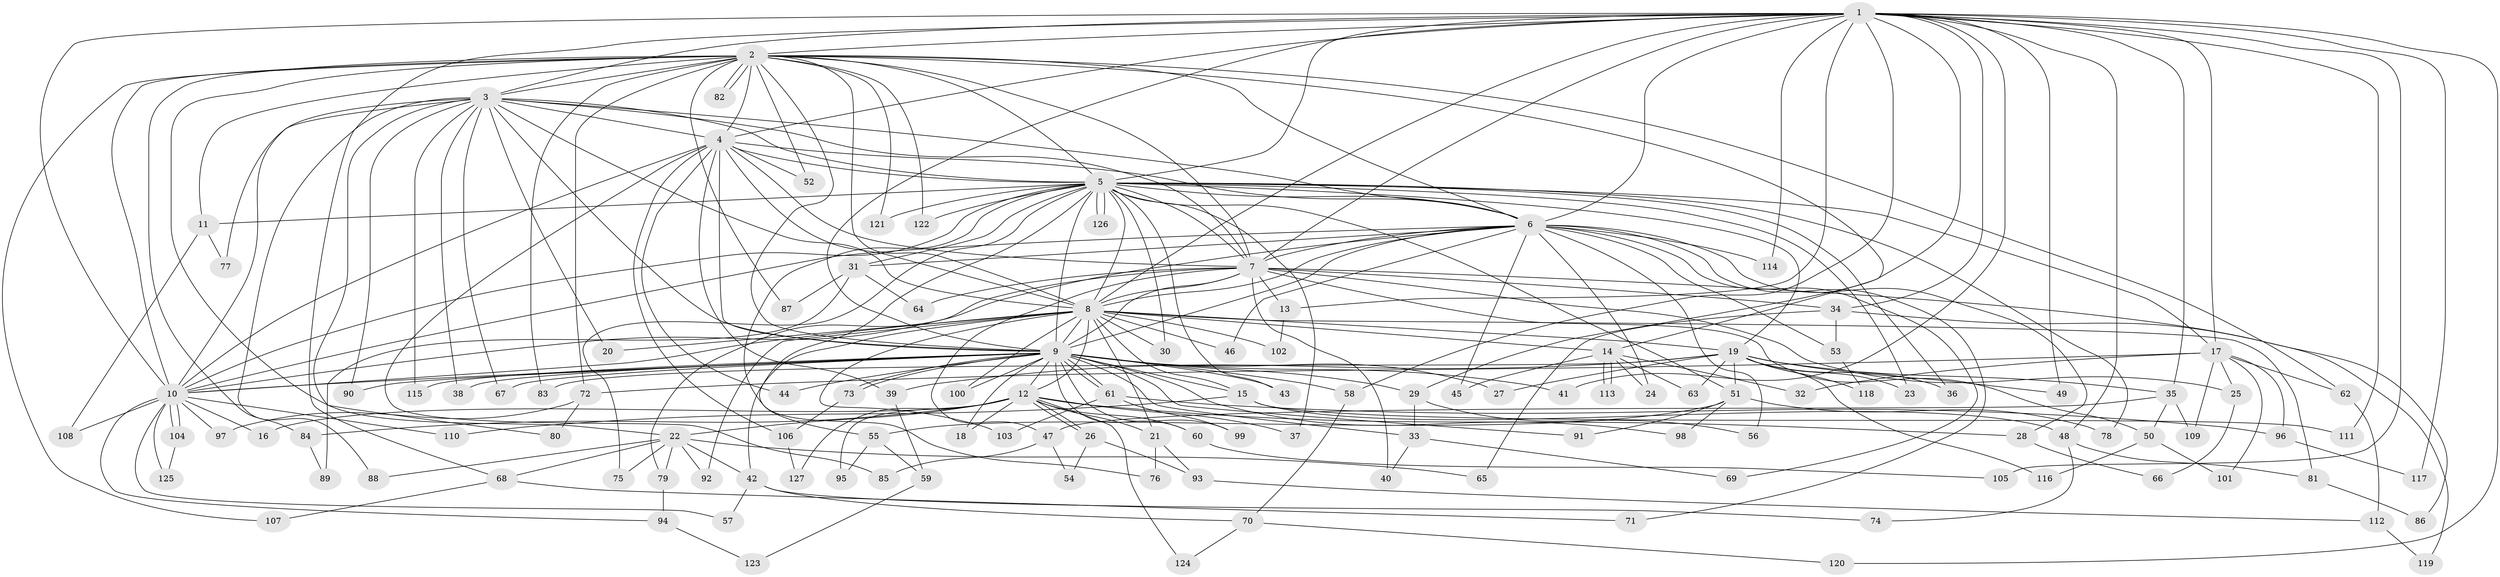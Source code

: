 // Generated by graph-tools (version 1.1) at 2025/25/03/09/25 03:25:53]
// undirected, 127 vertices, 279 edges
graph export_dot {
graph [start="1"]
  node [color=gray90,style=filled];
  1;
  2;
  3;
  4;
  5;
  6;
  7;
  8;
  9;
  10;
  11;
  12;
  13;
  14;
  15;
  16;
  17;
  18;
  19;
  20;
  21;
  22;
  23;
  24;
  25;
  26;
  27;
  28;
  29;
  30;
  31;
  32;
  33;
  34;
  35;
  36;
  37;
  38;
  39;
  40;
  41;
  42;
  43;
  44;
  45;
  46;
  47;
  48;
  49;
  50;
  51;
  52;
  53;
  54;
  55;
  56;
  57;
  58;
  59;
  60;
  61;
  62;
  63;
  64;
  65;
  66;
  67;
  68;
  69;
  70;
  71;
  72;
  73;
  74;
  75;
  76;
  77;
  78;
  79;
  80;
  81;
  82;
  83;
  84;
  85;
  86;
  87;
  88;
  89;
  90;
  91;
  92;
  93;
  94;
  95;
  96;
  97;
  98;
  99;
  100;
  101;
  102;
  103;
  104;
  105;
  106;
  107;
  108;
  109;
  110;
  111;
  112;
  113;
  114;
  115;
  116;
  117;
  118;
  119;
  120;
  121;
  122;
  123;
  124;
  125;
  126;
  127;
  1 -- 2;
  1 -- 3;
  1 -- 4;
  1 -- 5;
  1 -- 6;
  1 -- 7;
  1 -- 8;
  1 -- 9;
  1 -- 10;
  1 -- 13;
  1 -- 17;
  1 -- 29;
  1 -- 34;
  1 -- 35;
  1 -- 41;
  1 -- 48;
  1 -- 49;
  1 -- 58;
  1 -- 68;
  1 -- 105;
  1 -- 111;
  1 -- 114;
  1 -- 117;
  1 -- 120;
  2 -- 3;
  2 -- 4;
  2 -- 5;
  2 -- 6;
  2 -- 7;
  2 -- 8;
  2 -- 9;
  2 -- 10;
  2 -- 11;
  2 -- 14;
  2 -- 22;
  2 -- 52;
  2 -- 62;
  2 -- 72;
  2 -- 82;
  2 -- 82;
  2 -- 83;
  2 -- 84;
  2 -- 87;
  2 -- 107;
  2 -- 121;
  2 -- 122;
  3 -- 4;
  3 -- 5;
  3 -- 6;
  3 -- 7;
  3 -- 8;
  3 -- 9;
  3 -- 10;
  3 -- 20;
  3 -- 38;
  3 -- 67;
  3 -- 77;
  3 -- 80;
  3 -- 88;
  3 -- 90;
  3 -- 115;
  4 -- 5;
  4 -- 6;
  4 -- 7;
  4 -- 8;
  4 -- 9;
  4 -- 10;
  4 -- 39;
  4 -- 44;
  4 -- 52;
  4 -- 85;
  4 -- 106;
  5 -- 6;
  5 -- 7;
  5 -- 8;
  5 -- 9;
  5 -- 10;
  5 -- 11;
  5 -- 17;
  5 -- 19;
  5 -- 23;
  5 -- 30;
  5 -- 31;
  5 -- 36;
  5 -- 37;
  5 -- 43;
  5 -- 51;
  5 -- 55;
  5 -- 75;
  5 -- 76;
  5 -- 78;
  5 -- 121;
  5 -- 122;
  5 -- 126;
  5 -- 126;
  6 -- 7;
  6 -- 8;
  6 -- 9;
  6 -- 10;
  6 -- 24;
  6 -- 28;
  6 -- 31;
  6 -- 45;
  6 -- 46;
  6 -- 53;
  6 -- 56;
  6 -- 69;
  6 -- 71;
  6 -- 79;
  6 -- 114;
  7 -- 8;
  7 -- 9;
  7 -- 10;
  7 -- 13;
  7 -- 25;
  7 -- 34;
  7 -- 40;
  7 -- 47;
  7 -- 50;
  7 -- 64;
  7 -- 86;
  8 -- 9;
  8 -- 10;
  8 -- 12;
  8 -- 14;
  8 -- 15;
  8 -- 19;
  8 -- 20;
  8 -- 21;
  8 -- 30;
  8 -- 42;
  8 -- 46;
  8 -- 81;
  8 -- 92;
  8 -- 100;
  8 -- 102;
  8 -- 103;
  9 -- 10;
  9 -- 12;
  9 -- 15;
  9 -- 18;
  9 -- 27;
  9 -- 29;
  9 -- 33;
  9 -- 38;
  9 -- 41;
  9 -- 43;
  9 -- 44;
  9 -- 58;
  9 -- 60;
  9 -- 61;
  9 -- 61;
  9 -- 67;
  9 -- 73;
  9 -- 73;
  9 -- 90;
  9 -- 91;
  9 -- 98;
  9 -- 99;
  9 -- 100;
  9 -- 115;
  10 -- 16;
  10 -- 57;
  10 -- 94;
  10 -- 97;
  10 -- 104;
  10 -- 104;
  10 -- 108;
  10 -- 110;
  10 -- 125;
  11 -- 77;
  11 -- 108;
  12 -- 16;
  12 -- 18;
  12 -- 21;
  12 -- 22;
  12 -- 26;
  12 -- 26;
  12 -- 28;
  12 -- 37;
  12 -- 60;
  12 -- 84;
  12 -- 95;
  12 -- 124;
  12 -- 127;
  13 -- 102;
  14 -- 24;
  14 -- 32;
  14 -- 45;
  14 -- 63;
  14 -- 113;
  14 -- 113;
  15 -- 48;
  15 -- 110;
  15 -- 111;
  17 -- 25;
  17 -- 32;
  17 -- 62;
  17 -- 72;
  17 -- 96;
  17 -- 101;
  17 -- 109;
  19 -- 23;
  19 -- 27;
  19 -- 35;
  19 -- 36;
  19 -- 39;
  19 -- 49;
  19 -- 51;
  19 -- 63;
  19 -- 83;
  19 -- 116;
  19 -- 118;
  21 -- 76;
  21 -- 93;
  22 -- 42;
  22 -- 65;
  22 -- 68;
  22 -- 75;
  22 -- 79;
  22 -- 88;
  22 -- 92;
  25 -- 66;
  26 -- 54;
  26 -- 93;
  28 -- 66;
  29 -- 33;
  29 -- 56;
  31 -- 64;
  31 -- 87;
  31 -- 89;
  33 -- 40;
  33 -- 69;
  34 -- 53;
  34 -- 65;
  34 -- 119;
  35 -- 47;
  35 -- 50;
  35 -- 109;
  39 -- 59;
  42 -- 57;
  42 -- 70;
  42 -- 74;
  47 -- 54;
  47 -- 85;
  48 -- 74;
  48 -- 81;
  50 -- 101;
  50 -- 116;
  51 -- 55;
  51 -- 78;
  51 -- 91;
  51 -- 98;
  53 -- 118;
  55 -- 59;
  55 -- 95;
  58 -- 70;
  59 -- 123;
  60 -- 105;
  61 -- 96;
  61 -- 99;
  61 -- 103;
  62 -- 112;
  68 -- 71;
  68 -- 107;
  70 -- 120;
  70 -- 124;
  72 -- 80;
  72 -- 97;
  73 -- 106;
  79 -- 94;
  81 -- 86;
  84 -- 89;
  93 -- 112;
  94 -- 123;
  96 -- 117;
  104 -- 125;
  106 -- 127;
  112 -- 119;
}
